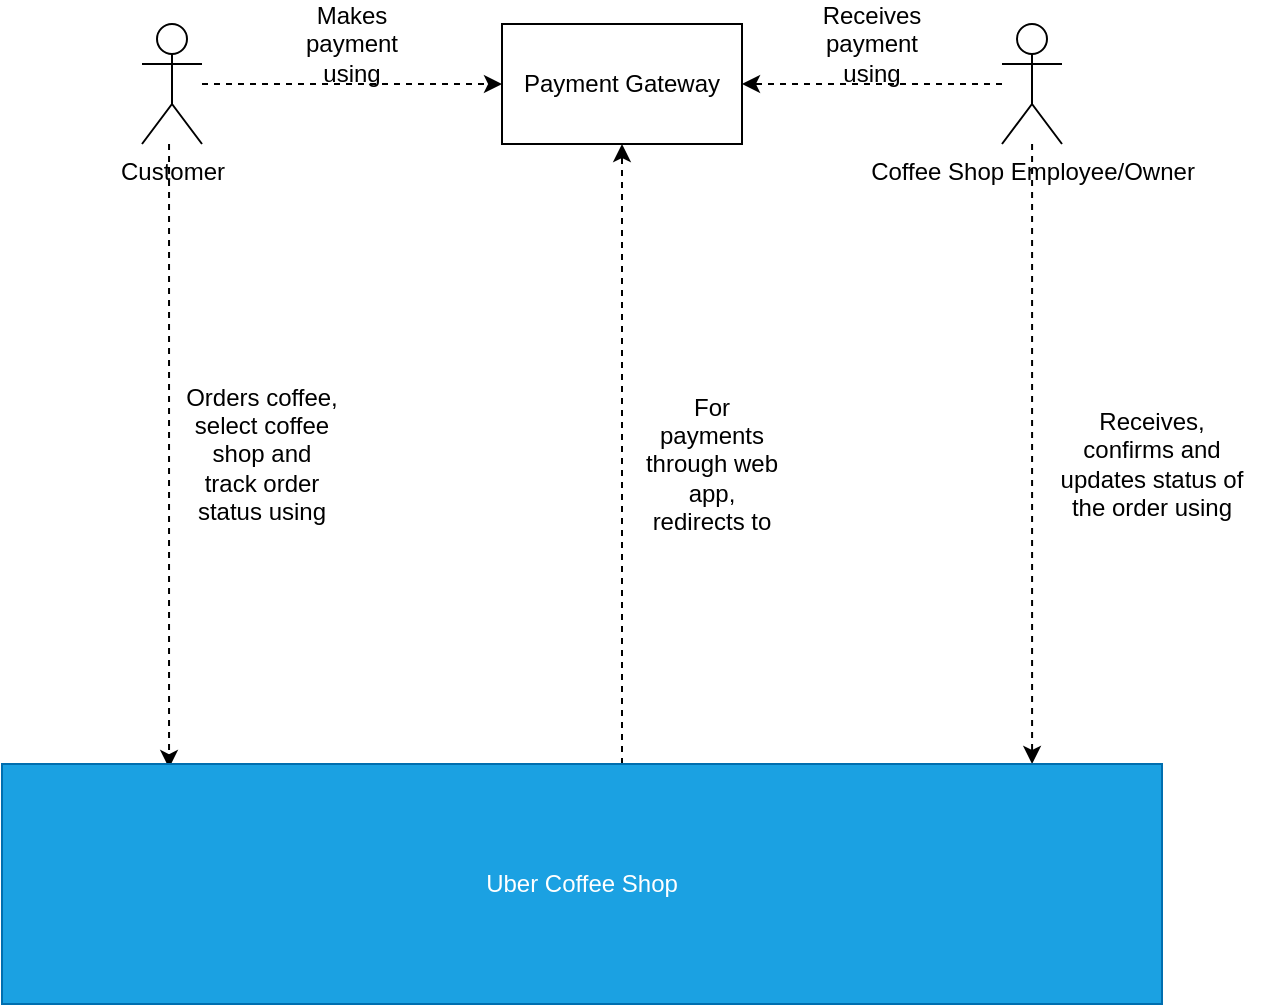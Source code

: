 <mxfile version="14.7.4" type="github">
  <diagram id="YjuRmg1Bx2BvvdOO_Ps6" name="Page-1">
    <mxGraphModel dx="1022" dy="579" grid="1" gridSize="10" guides="1" tooltips="1" connect="1" arrows="1" fold="1" page="1" pageScale="1" pageWidth="850" pageHeight="1100" math="0" shadow="0">
      <root>
        <mxCell id="0" />
        <mxCell id="1" parent="0" />
        <mxCell id="JCqmUcHljzqI2rWM6ied-7" style="edgeStyle=orthogonalEdgeStyle;rounded=0;orthogonalLoop=1;jettySize=auto;html=1;entryX=0.144;entryY=0.017;entryDx=0;entryDy=0;entryPerimeter=0;dashed=1;" parent="1" source="JCqmUcHljzqI2rWM6ied-1" target="JCqmUcHljzqI2rWM6ied-5" edge="1">
          <mxGeometry relative="1" as="geometry">
            <Array as="points">
              <mxPoint x="184" y="100" />
            </Array>
          </mxGeometry>
        </mxCell>
        <mxCell id="JCqmUcHljzqI2rWM6ied-9" style="edgeStyle=orthogonalEdgeStyle;rounded=0;orthogonalLoop=1;jettySize=auto;html=1;dashed=1;" parent="1" source="JCqmUcHljzqI2rWM6ied-1" edge="1">
          <mxGeometry relative="1" as="geometry">
            <mxPoint x="350" y="100" as="targetPoint" />
          </mxGeometry>
        </mxCell>
        <mxCell id="JCqmUcHljzqI2rWM6ied-1" value="Customer" style="shape=umlActor;verticalLabelPosition=bottom;verticalAlign=top;html=1;outlineConnect=0;" parent="1" vertex="1">
          <mxGeometry x="170" y="70" width="30" height="60" as="geometry" />
        </mxCell>
        <mxCell id="JCqmUcHljzqI2rWM6ied-15" style="edgeStyle=orthogonalEdgeStyle;rounded=0;orthogonalLoop=1;jettySize=auto;html=1;entryX=1;entryY=0.5;entryDx=0;entryDy=0;dashed=1;" parent="1" source="JCqmUcHljzqI2rWM6ied-2" target="JCqmUcHljzqI2rWM6ied-6" edge="1">
          <mxGeometry relative="1" as="geometry" />
        </mxCell>
        <mxCell id="JCqmUcHljzqI2rWM6ied-17" style="edgeStyle=orthogonalEdgeStyle;rounded=0;orthogonalLoop=1;jettySize=auto;html=1;entryX=0.888;entryY=0;entryDx=0;entryDy=0;entryPerimeter=0;dashed=1;" parent="1" source="JCqmUcHljzqI2rWM6ied-2" target="JCqmUcHljzqI2rWM6ied-5" edge="1">
          <mxGeometry relative="1" as="geometry" />
        </mxCell>
        <mxCell id="JCqmUcHljzqI2rWM6ied-2" value="Coffee Shop Employee/Owner" style="shape=umlActor;verticalLabelPosition=bottom;verticalAlign=top;html=1;outlineConnect=0;" parent="1" vertex="1">
          <mxGeometry x="600" y="70" width="30" height="60" as="geometry" />
        </mxCell>
        <mxCell id="JCqmUcHljzqI2rWM6ied-12" style="edgeStyle=orthogonalEdgeStyle;rounded=0;orthogonalLoop=1;jettySize=auto;html=1;entryX=0.5;entryY=1;entryDx=0;entryDy=0;dashed=1;" parent="1" source="JCqmUcHljzqI2rWM6ied-5" target="JCqmUcHljzqI2rWM6ied-6" edge="1">
          <mxGeometry relative="1" as="geometry">
            <Array as="points">
              <mxPoint x="410" y="360" />
              <mxPoint x="410" y="360" />
            </Array>
          </mxGeometry>
        </mxCell>
        <mxCell id="JCqmUcHljzqI2rWM6ied-5" value="Uber Coffee Shop" style="rounded=0;whiteSpace=wrap;html=1;fillColor=#1ba1e2;strokeColor=#006EAF;fontColor=#ffffff;" parent="1" vertex="1">
          <mxGeometry x="100" y="440" width="580" height="120" as="geometry" />
        </mxCell>
        <mxCell id="JCqmUcHljzqI2rWM6ied-6" value="Payment Gateway" style="rounded=0;whiteSpace=wrap;html=1;" parent="1" vertex="1">
          <mxGeometry x="350" y="70" width="120" height="60" as="geometry" />
        </mxCell>
        <mxCell id="JCqmUcHljzqI2rWM6ied-10" value="Orders coffee, select coffee shop and track order status using" style="text;html=1;strokeColor=none;fillColor=none;align=center;verticalAlign=middle;whiteSpace=wrap;rounded=0;" parent="1" vertex="1">
          <mxGeometry x="190" y="250" width="80" height="70" as="geometry" />
        </mxCell>
        <mxCell id="JCqmUcHljzqI2rWM6ied-11" value="Makes payment using" style="text;html=1;strokeColor=none;fillColor=none;align=center;verticalAlign=middle;whiteSpace=wrap;rounded=0;" parent="1" vertex="1">
          <mxGeometry x="250" y="60" width="50" height="40" as="geometry" />
        </mxCell>
        <mxCell id="JCqmUcHljzqI2rWM6ied-13" value="Receives payment using" style="text;html=1;strokeColor=none;fillColor=none;align=center;verticalAlign=middle;whiteSpace=wrap;rounded=0;" parent="1" vertex="1">
          <mxGeometry x="510" y="60" width="50" height="40" as="geometry" />
        </mxCell>
        <mxCell id="JCqmUcHljzqI2rWM6ied-14" value="Receives,&lt;br&gt;confirms and updates status of the order using" style="text;html=1;strokeColor=none;fillColor=none;align=center;verticalAlign=middle;whiteSpace=wrap;rounded=0;" parent="1" vertex="1">
          <mxGeometry x="620" y="270" width="110" height="40" as="geometry" />
        </mxCell>
        <mxCell id="JCqmUcHljzqI2rWM6ied-16" value="For payments through web app, redirects to" style="text;html=1;strokeColor=none;fillColor=none;align=center;verticalAlign=middle;whiteSpace=wrap;rounded=0;" parent="1" vertex="1">
          <mxGeometry x="420" y="260" width="70" height="60" as="geometry" />
        </mxCell>
      </root>
    </mxGraphModel>
  </diagram>
</mxfile>
